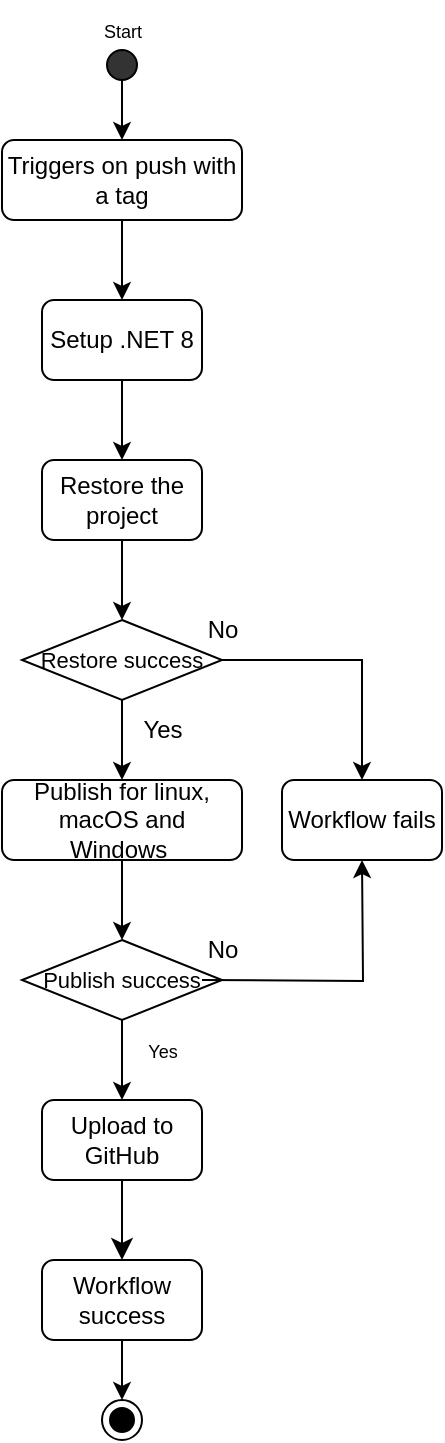 <mxfile scale="1" border="0" version="25.0.3">
  <diagram name="Page-1" id="L7kBVt3ygbgKDzqkJIGm">
    <mxGraphModel dx="794" dy="1558" grid="1" gridSize="10" guides="1" tooltips="1" connect="1" arrows="1" fold="1" page="1" pageScale="1" pageWidth="850" pageHeight="1100" math="0" shadow="0">
      <root>
        <mxCell id="0" />
        <mxCell id="1" parent="0" />
        <mxCell id="zREkq2Iv-WG40bBr67gD-1" style="edgeStyle=orthogonalEdgeStyle;rounded=0;orthogonalLoop=1;jettySize=auto;html=1;exitX=0.5;exitY=1;exitDx=0;exitDy=0;" parent="1" source="lY_BM-kl2gojj3wHybLv-1" target="zREkq2Iv-WG40bBr67gD-4" edge="1">
          <mxGeometry relative="1" as="geometry" />
        </mxCell>
        <mxCell id="zREkq2Iv-WG40bBr67gD-2" value="&lt;font face=&quot;Helvetica&quot; style=&quot;font-size: 12px;&quot;&gt;Triggers on push with a tag&lt;/font&gt;" style="rounded=1;whiteSpace=wrap;html=1;" parent="1" vertex="1">
          <mxGeometry x="300" y="-40" width="120" height="40" as="geometry" />
        </mxCell>
        <mxCell id="zREkq2Iv-WG40bBr67gD-3" style="edgeStyle=orthogonalEdgeStyle;rounded=0;orthogonalLoop=1;jettySize=auto;html=1;exitX=0.5;exitY=1;exitDx=0;exitDy=0;entryX=0.5;entryY=0;entryDx=0;entryDy=0;" parent="1" source="zREkq2Iv-WG40bBr67gD-4" target="zREkq2Iv-WG40bBr67gD-7" edge="1">
          <mxGeometry relative="1" as="geometry" />
        </mxCell>
        <mxCell id="zREkq2Iv-WG40bBr67gD-4" value="&lt;font face=&quot;Helvetica&quot; style=&quot;font-size: 12px;&quot;&gt;Restore the project&lt;/font&gt;" style="rounded=1;whiteSpace=wrap;html=1;" parent="1" vertex="1">
          <mxGeometry x="320" y="120" width="80" height="40" as="geometry" />
        </mxCell>
        <mxCell id="zREkq2Iv-WG40bBr67gD-5" style="edgeStyle=orthogonalEdgeStyle;rounded=0;orthogonalLoop=1;jettySize=auto;html=1;exitX=0.5;exitY=1;exitDx=0;exitDy=0;entryX=0.5;entryY=0;entryDx=0;entryDy=0;" parent="1" source="zREkq2Iv-WG40bBr67gD-7" target="zREkq2Iv-WG40bBr67gD-9" edge="1">
          <mxGeometry relative="1" as="geometry" />
        </mxCell>
        <mxCell id="zREkq2Iv-WG40bBr67gD-6" style="edgeStyle=orthogonalEdgeStyle;rounded=0;orthogonalLoop=1;jettySize=auto;html=1;exitX=1;exitY=0.5;exitDx=0;exitDy=0;" parent="1" source="zREkq2Iv-WG40bBr67gD-7" target="zREkq2Iv-WG40bBr67gD-13" edge="1">
          <mxGeometry relative="1" as="geometry" />
        </mxCell>
        <mxCell id="zREkq2Iv-WG40bBr67gD-7" value="&lt;font face=&quot;Helvetica&quot; style=&quot;font-size: 11px;&quot;&gt;Restore success&lt;/font&gt;" style="rhombus;whiteSpace=wrap;html=1;" parent="1" vertex="1">
          <mxGeometry x="310" y="200" width="100" height="40" as="geometry" />
        </mxCell>
        <mxCell id="zREkq2Iv-WG40bBr67gD-8" style="edgeStyle=orthogonalEdgeStyle;rounded=0;orthogonalLoop=1;jettySize=auto;html=1;exitX=0.5;exitY=1;exitDx=0;exitDy=0;entryX=0.5;entryY=0;entryDx=0;entryDy=0;" parent="1" source="zREkq2Iv-WG40bBr67gD-9" target="zREkq2Iv-WG40bBr67gD-12" edge="1">
          <mxGeometry relative="1" as="geometry" />
        </mxCell>
        <mxCell id="zREkq2Iv-WG40bBr67gD-9" value="&lt;font face=&quot;Helvetica&quot; style=&quot;font-size: 12px;&quot;&gt;Publish for linux, macOS and Windows&amp;nbsp;&lt;/font&gt;" style="rounded=1;whiteSpace=wrap;html=1;" parent="1" vertex="1">
          <mxGeometry x="300" y="280" width="120" height="40" as="geometry" />
        </mxCell>
        <mxCell id="zREkq2Iv-WG40bBr67gD-10" style="edgeStyle=orthogonalEdgeStyle;rounded=0;orthogonalLoop=1;jettySize=auto;html=1;exitX=0.5;exitY=1;exitDx=0;exitDy=0;entryX=0.5;entryY=0;entryDx=0;entryDy=0;" parent="1" source="zREkq2Iv-WG40bBr67gD-12" target="zREkq2Iv-WG40bBr67gD-15" edge="1">
          <mxGeometry relative="1" as="geometry" />
        </mxCell>
        <mxCell id="zREkq2Iv-WG40bBr67gD-12" value="&lt;font face=&quot;Helvetica&quot; style=&quot;font-size: 11px;&quot;&gt;Publish success&lt;/font&gt;" style="rhombus;whiteSpace=wrap;html=1;" parent="1" vertex="1">
          <mxGeometry x="310" y="360" width="100" height="40" as="geometry" />
        </mxCell>
        <mxCell id="zREkq2Iv-WG40bBr67gD-13" value="&lt;font style=&quot;font-size: 12px;&quot;&gt;Workflow fails&lt;/font&gt;" style="rounded=1;whiteSpace=wrap;html=1;" parent="1" vertex="1">
          <mxGeometry x="440" y="280" width="80" height="40" as="geometry" />
        </mxCell>
        <mxCell id="zREkq2Iv-WG40bBr67gD-14" value="&lt;font style=&quot;font-size: 9px;&quot;&gt;Yes&lt;/font&gt;" style="text;html=1;align=center;verticalAlign=middle;resizable=0;points=[];autosize=1;strokeColor=none;fillColor=none;" parent="1" vertex="1">
          <mxGeometry x="360" y="400" width="40" height="30" as="geometry" />
        </mxCell>
        <mxCell id="zREkq2Iv-WG40bBr67gD-31" style="edgeStyle=none;curved=1;rounded=0;orthogonalLoop=1;jettySize=auto;html=1;exitX=0.5;exitY=1;exitDx=0;exitDy=0;entryX=0.5;entryY=0;entryDx=0;entryDy=0;fontSize=12;startSize=8;endSize=8;" parent="1" source="zREkq2Iv-WG40bBr67gD-15" target="zREkq2Iv-WG40bBr67gD-30" edge="1">
          <mxGeometry relative="1" as="geometry" />
        </mxCell>
        <mxCell id="zREkq2Iv-WG40bBr67gD-15" value="&lt;font style=&quot;font-size: 12px;&quot; face=&quot;Helvetica&quot;&gt;Upload to GitHub&lt;/font&gt;" style="rounded=1;whiteSpace=wrap;html=1;" parent="1" vertex="1">
          <mxGeometry x="320" y="440" width="80" height="40" as="geometry" />
        </mxCell>
        <mxCell id="zREkq2Iv-WG40bBr67gD-16" value="&lt;font face=&quot;Helvetica&quot; style=&quot;font-size: 12px;&quot;&gt;Yes&lt;/font&gt;" style="text;html=1;align=center;verticalAlign=middle;resizable=0;points=[];autosize=1;strokeColor=none;fillColor=none;" parent="1" vertex="1">
          <mxGeometry x="360" y="240" width="40" height="30" as="geometry" />
        </mxCell>
        <mxCell id="zREkq2Iv-WG40bBr67gD-17" value="&lt;font face=&quot;Helvetica&quot; style=&quot;font-size: 12px;&quot;&gt;No&lt;/font&gt;" style="text;html=1;align=center;verticalAlign=middle;resizable=0;points=[];autosize=1;strokeColor=none;fillColor=none;" parent="1" vertex="1">
          <mxGeometry x="390" y="190" width="40" height="30" as="geometry" />
        </mxCell>
        <mxCell id="zREkq2Iv-WG40bBr67gD-19" style="edgeStyle=orthogonalEdgeStyle;rounded=0;orthogonalLoop=1;jettySize=auto;html=1;exitX=0.5;exitY=1;exitDx=0;exitDy=0;entryX=0.5;entryY=0;entryDx=0;entryDy=0;" parent="1" source="zREkq2Iv-WG40bBr67gD-20" target="zREkq2Iv-WG40bBr67gD-2" edge="1">
          <mxGeometry relative="1" as="geometry" />
        </mxCell>
        <mxCell id="zREkq2Iv-WG40bBr67gD-20" value="" style="ellipse;whiteSpace=wrap;html=1;aspect=fixed;fillColor=#333333;" parent="1" vertex="1">
          <mxGeometry x="352.5" y="-85" width="15" height="15" as="geometry" />
        </mxCell>
        <mxCell id="zREkq2Iv-WG40bBr67gD-21" value="&lt;font face=&quot;Helvetica&quot; style=&quot;font-size: 9px;&quot;&gt;Start&lt;/font&gt;" style="text;html=1;align=center;verticalAlign=middle;resizable=0;points=[];autosize=1;strokeColor=none;fillColor=none;" parent="1" vertex="1">
          <mxGeometry x="340" y="-110" width="40" height="30" as="geometry" />
        </mxCell>
        <mxCell id="zREkq2Iv-WG40bBr67gD-28" style="edgeStyle=orthogonalEdgeStyle;rounded=0;orthogonalLoop=1;jettySize=auto;html=1;exitX=1;exitY=0.5;exitDx=0;exitDy=0;" parent="1" edge="1">
          <mxGeometry relative="1" as="geometry">
            <mxPoint x="400" y="380" as="sourcePoint" />
            <mxPoint x="480" y="320" as="targetPoint" />
          </mxGeometry>
        </mxCell>
        <mxCell id="zREkq2Iv-WG40bBr67gD-29" value="&lt;font face=&quot;Helvetica&quot; style=&quot;font-size: 12px;&quot;&gt;No&lt;/font&gt;" style="text;html=1;align=center;verticalAlign=middle;resizable=0;points=[];autosize=1;strokeColor=none;fillColor=none;" parent="1" vertex="1">
          <mxGeometry x="390" y="350" width="40" height="30" as="geometry" />
        </mxCell>
        <mxCell id="OVZUpi0hJURzrD57tVK3-2" style="edgeStyle=orthogonalEdgeStyle;rounded=0;orthogonalLoop=1;jettySize=auto;html=1;exitX=0.5;exitY=1;exitDx=0;exitDy=0;entryX=0.5;entryY=0;entryDx=0;entryDy=0;" parent="1" source="zREkq2Iv-WG40bBr67gD-30" target="OVZUpi0hJURzrD57tVK3-1" edge="1">
          <mxGeometry relative="1" as="geometry" />
        </mxCell>
        <mxCell id="zREkq2Iv-WG40bBr67gD-30" value="&lt;font face=&quot;Helvetica&quot; style=&quot;font-size: 12px;&quot;&gt;Workflow success&lt;/font&gt;" style="rounded=1;whiteSpace=wrap;html=1;" parent="1" vertex="1">
          <mxGeometry x="320" y="520" width="80" height="40" as="geometry" />
        </mxCell>
        <mxCell id="lY_BM-kl2gojj3wHybLv-2" value="" style="edgeStyle=orthogonalEdgeStyle;rounded=0;orthogonalLoop=1;jettySize=auto;html=1;exitX=0.5;exitY=1;exitDx=0;exitDy=0;" parent="1" source="zREkq2Iv-WG40bBr67gD-2" target="lY_BM-kl2gojj3wHybLv-1" edge="1">
          <mxGeometry relative="1" as="geometry">
            <mxPoint x="360" as="sourcePoint" />
            <mxPoint x="360" y="120" as="targetPoint" />
          </mxGeometry>
        </mxCell>
        <mxCell id="lY_BM-kl2gojj3wHybLv-1" value="&lt;font face=&quot;Helvetica&quot; style=&quot;font-size: 12px;&quot;&gt;Setup .NET 8&lt;/font&gt;" style="rounded=1;whiteSpace=wrap;html=1;" parent="1" vertex="1">
          <mxGeometry x="320" y="40" width="80" height="40" as="geometry" />
        </mxCell>
        <mxCell id="OVZUpi0hJURzrD57tVK3-1" value="" style="ellipse;html=1;shape=endState;fillColor=strokeColor;" parent="1" vertex="1">
          <mxGeometry x="350" y="590" width="20" height="20" as="geometry" />
        </mxCell>
      </root>
    </mxGraphModel>
  </diagram>
</mxfile>
